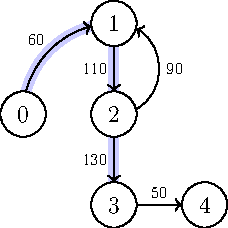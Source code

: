 unitsize(.8cm);

void draw_node(pair pos, string text) {
	path c = circle(pos, .5);
	fill(c, white);
	draw(c, black);
	label(text, pos);
}

void draw_edge(path edge, string text, align al = NoAlign, bool active = false) {
	pair a = relpoint(edge, 0);
	pair b = relpoint(edge, 1);

	real time_a = intersect(edge, circle(a, .5))[0];
	real time_b = intersect(edge, circle(b, .5))[0];

	path sub = subpath(edge, time_a, time_b);
	pair mid = midpoint(sub);
	
	label(scale(.7) * text, mid, al);

	if (active)
		draw(edge, rgb(.8,.8,1) + linewidth(5));
	draw(sub, arrow = EndArrow(TeXHead, size = 1.5));
}

pair n0 = (0,0);
pair n1 = (2,2);
pair n2 = (2,0);
pair n3 = (2,-2);
pair n4 = (4,-2);

draw_edge(n0{up} .. {right}n1, "60", NW, true);
draw_edge(n1 .. n2, "110", W, true);
draw_edge(n2 .. n3, "130", W, true);
draw_edge(n3 .. n4, "50", N);
draw_edge(n2{right} .. {left}n1, "90", E);

draw_node(n0, "0");
draw_node(n1, "1");
draw_node(n2, "2");
draw_node(n3, "3");
draw_node(n4, "4");